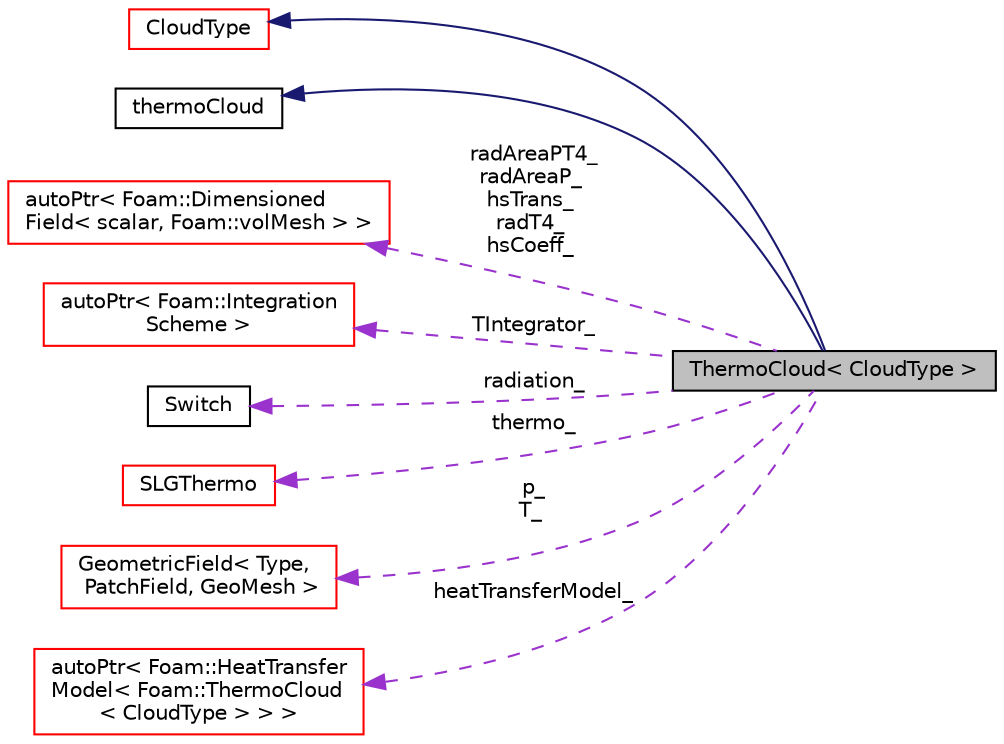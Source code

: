 digraph "ThermoCloud&lt; CloudType &gt;"
{
  bgcolor="transparent";
  edge [fontname="Helvetica",fontsize="10",labelfontname="Helvetica",labelfontsize="10"];
  node [fontname="Helvetica",fontsize="10",shape=record];
  rankdir="LR";
  Node1 [label="ThermoCloud\< CloudType \>",height=0.2,width=0.4,color="black", fillcolor="grey75", style="filled", fontcolor="black"];
  Node2 -> Node1 [dir="back",color="midnightblue",fontsize="10",style="solid",fontname="Helvetica"];
  Node2 [label="CloudType",height=0.2,width=0.4,color="red",URL="$a00583.html",tooltip="Templated base class for dsmc cloud. "];
  Node3 -> Node1 [dir="back",color="midnightblue",fontsize="10",style="solid",fontname="Helvetica"];
  Node3 [label="thermoCloud",height=0.2,width=0.4,color="black",URL="$a02588.html",tooltip="Virtual abstract base class for templated ThermoCloud. "];
  Node4 -> Node1 [dir="back",color="darkorchid3",fontsize="10",style="dashed",label=" radAreaPT4_\nradAreaP_\nhsTrans_\nradT4_\nhsCoeff_" ,fontname="Helvetica"];
  Node4 [label="autoPtr\< Foam::Dimensioned\lField\< scalar, Foam::volMesh \> \>",height=0.2,width=0.4,color="red",URL="$a00086.html"];
  Node5 -> Node1 [dir="back",color="darkorchid3",fontsize="10",style="dashed",label=" TIntegrator_" ,fontname="Helvetica"];
  Node5 [label="autoPtr\< Foam::Integration\lScheme \>",height=0.2,width=0.4,color="red",URL="$a00086.html"];
  Node6 -> Node1 [dir="back",color="darkorchid3",fontsize="10",style="dashed",label=" radiation_" ,fontname="Helvetica"];
  Node6 [label="Switch",height=0.2,width=0.4,color="black",URL="$a02514.html",tooltip="A simple wrapper around bool so that it can be read as a word: true/false, on/off, yes/no, y/n, t/f, or none. "];
  Node7 -> Node1 [dir="back",color="darkorchid3",fontsize="10",style="dashed",label=" thermo_" ,fontname="Helvetica"];
  Node7 [label="SLGThermo",height=0.2,width=0.4,color="red",URL="$a02333.html",tooltip="Thermo package for (S)olids (L)iquids and (G)ases Takes reference to thermo package, and provides: "];
  Node8 -> Node1 [dir="back",color="darkorchid3",fontsize="10",style="dashed",label=" p_\nT_" ,fontname="Helvetica"];
  Node8 [label="GeometricField\< Type,\l PatchField, GeoMesh \>",height=0.2,width=0.4,color="red",URL="$a00921.html",tooltip="Generic GeometricField class. "];
  Node9 -> Node1 [dir="back",color="darkorchid3",fontsize="10",style="dashed",label=" heatTransferModel_" ,fontname="Helvetica"];
  Node9 [label="autoPtr\< Foam::HeatTransfer\lModel\< Foam::ThermoCloud\l\< CloudType \> \> \>",height=0.2,width=0.4,color="red",URL="$a00086.html"];
}
